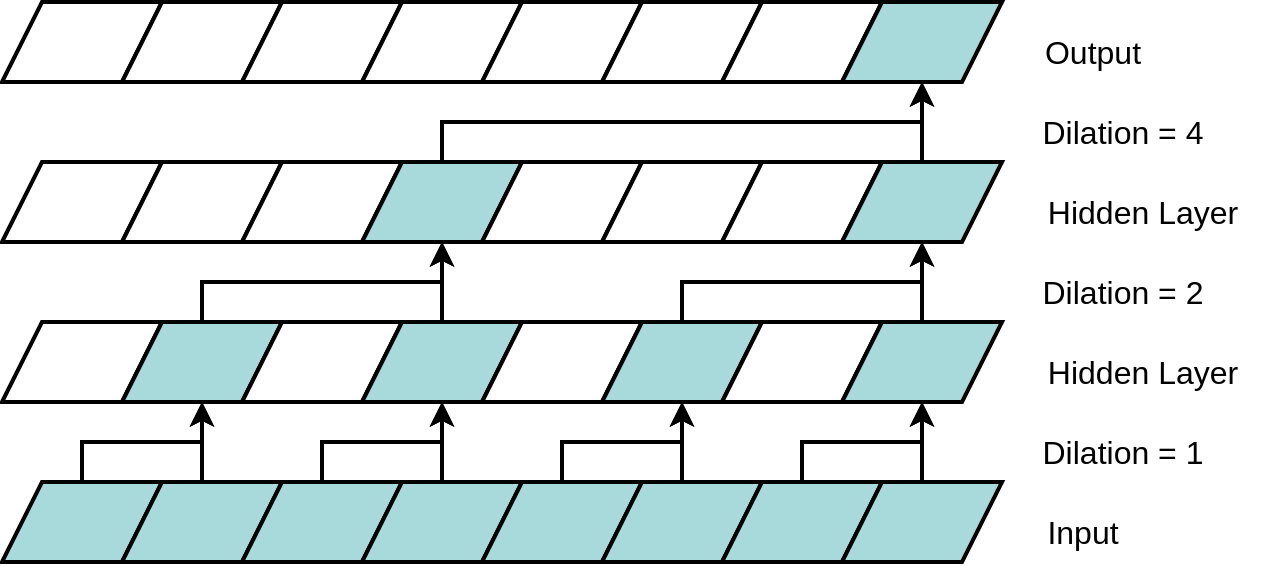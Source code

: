 <mxfile version="24.2.5" type="github">
  <diagram name="第 1 页" id="us2luh2YcuJinGLGEc4r">
    <mxGraphModel dx="1434" dy="746" grid="1" gridSize="10" guides="1" tooltips="1" connect="1" arrows="1" fold="1" page="1" pageScale="1" pageWidth="827" pageHeight="1169" math="0" shadow="0">
      <root>
        <mxCell id="0" />
        <mxCell id="1" parent="0" />
        <mxCell id="8hP-wwGZyzVtUrlT6sfT-1" value="" style="shape=parallelogram;perimeter=parallelogramPerimeter;whiteSpace=wrap;html=1;fixedSize=1;strokeColor=#000000;strokeWidth=2;" vertex="1" parent="1">
          <mxGeometry x="10" y="240" width="80" height="40" as="geometry" />
        </mxCell>
        <mxCell id="8hP-wwGZyzVtUrlT6sfT-14" value="" style="shape=parallelogram;perimeter=parallelogramPerimeter;whiteSpace=wrap;html=1;fixedSize=1;strokeColor=#000000;strokeWidth=2;" vertex="1" parent="1">
          <mxGeometry x="70" y="240" width="80" height="40" as="geometry" />
        </mxCell>
        <mxCell id="8hP-wwGZyzVtUrlT6sfT-15" value="" style="shape=parallelogram;perimeter=parallelogramPerimeter;whiteSpace=wrap;html=1;fixedSize=1;strokeColor=#000000;strokeWidth=2;" vertex="1" parent="1">
          <mxGeometry x="130" y="240" width="80" height="40" as="geometry" />
        </mxCell>
        <mxCell id="8hP-wwGZyzVtUrlT6sfT-57" style="edgeStyle=orthogonalEdgeStyle;rounded=0;orthogonalLoop=1;jettySize=auto;html=1;entryX=0.5;entryY=1;entryDx=0;entryDy=0;strokeColor=#000000;strokeWidth=2;" edge="1" parent="1" source="8hP-wwGZyzVtUrlT6sfT-16" target="8hP-wwGZyzVtUrlT6sfT-28">
          <mxGeometry relative="1" as="geometry">
            <Array as="points">
              <mxPoint x="230" y="220" />
              <mxPoint x="470" y="220" />
            </Array>
          </mxGeometry>
        </mxCell>
        <mxCell id="8hP-wwGZyzVtUrlT6sfT-16" value="" style="shape=parallelogram;perimeter=parallelogramPerimeter;whiteSpace=wrap;html=1;fixedSize=1;strokeColor=#000000;strokeWidth=2;fillColor=#A8DADC;" vertex="1" parent="1">
          <mxGeometry x="190" y="240" width="80" height="40" as="geometry" />
        </mxCell>
        <mxCell id="8hP-wwGZyzVtUrlT6sfT-17" value="" style="shape=parallelogram;perimeter=parallelogramPerimeter;whiteSpace=wrap;html=1;fixedSize=1;strokeColor=#000000;strokeWidth=2;" vertex="1" parent="1">
          <mxGeometry x="250" y="240" width="80" height="40" as="geometry" />
        </mxCell>
        <mxCell id="8hP-wwGZyzVtUrlT6sfT-18" value="" style="shape=parallelogram;perimeter=parallelogramPerimeter;whiteSpace=wrap;html=1;fixedSize=1;strokeColor=#000000;strokeWidth=2;" vertex="1" parent="1">
          <mxGeometry x="310" y="240" width="80" height="40" as="geometry" />
        </mxCell>
        <mxCell id="8hP-wwGZyzVtUrlT6sfT-19" value="" style="shape=parallelogram;perimeter=parallelogramPerimeter;whiteSpace=wrap;html=1;fixedSize=1;strokeColor=#000000;strokeWidth=2;" vertex="1" parent="1">
          <mxGeometry x="370" y="240" width="80" height="40" as="geometry" />
        </mxCell>
        <mxCell id="8hP-wwGZyzVtUrlT6sfT-58" style="edgeStyle=orthogonalEdgeStyle;rounded=0;orthogonalLoop=1;jettySize=auto;html=1;entryX=0.5;entryY=1;entryDx=0;entryDy=0;strokeColor=#000000;strokeWidth=2;fontSize=16;" edge="1" parent="1" source="8hP-wwGZyzVtUrlT6sfT-20" target="8hP-wwGZyzVtUrlT6sfT-28">
          <mxGeometry relative="1" as="geometry" />
        </mxCell>
        <mxCell id="8hP-wwGZyzVtUrlT6sfT-20" value="" style="shape=parallelogram;perimeter=parallelogramPerimeter;whiteSpace=wrap;html=1;fixedSize=1;strokeColor=#000000;strokeWidth=2;fillColor=#A8DADC;" vertex="1" parent="1">
          <mxGeometry x="430" y="240" width="80" height="40" as="geometry" />
        </mxCell>
        <mxCell id="8hP-wwGZyzVtUrlT6sfT-21" value="" style="shape=parallelogram;perimeter=parallelogramPerimeter;whiteSpace=wrap;html=1;fixedSize=1;strokeColor=#000000;strokeWidth=2;" vertex="1" parent="1">
          <mxGeometry x="10" y="160" width="80" height="40" as="geometry" />
        </mxCell>
        <mxCell id="8hP-wwGZyzVtUrlT6sfT-22" value="" style="shape=parallelogram;perimeter=parallelogramPerimeter;whiteSpace=wrap;html=1;fixedSize=1;strokeColor=#000000;strokeWidth=2;" vertex="1" parent="1">
          <mxGeometry x="70" y="160" width="80" height="40" as="geometry" />
        </mxCell>
        <mxCell id="8hP-wwGZyzVtUrlT6sfT-23" value="" style="shape=parallelogram;perimeter=parallelogramPerimeter;whiteSpace=wrap;html=1;fixedSize=1;strokeColor=#000000;strokeWidth=2;" vertex="1" parent="1">
          <mxGeometry x="130" y="160" width="80" height="40" as="geometry" />
        </mxCell>
        <mxCell id="8hP-wwGZyzVtUrlT6sfT-24" value="" style="shape=parallelogram;perimeter=parallelogramPerimeter;whiteSpace=wrap;html=1;fixedSize=1;strokeColor=#000000;strokeWidth=2;" vertex="1" parent="1">
          <mxGeometry x="190" y="160" width="80" height="40" as="geometry" />
        </mxCell>
        <mxCell id="8hP-wwGZyzVtUrlT6sfT-25" value="" style="shape=parallelogram;perimeter=parallelogramPerimeter;whiteSpace=wrap;html=1;fixedSize=1;strokeColor=#000000;strokeWidth=2;" vertex="1" parent="1">
          <mxGeometry x="250" y="160" width="80" height="40" as="geometry" />
        </mxCell>
        <mxCell id="8hP-wwGZyzVtUrlT6sfT-26" value="" style="shape=parallelogram;perimeter=parallelogramPerimeter;whiteSpace=wrap;html=1;fixedSize=1;strokeColor=#000000;strokeWidth=2;" vertex="1" parent="1">
          <mxGeometry x="310" y="160" width="80" height="40" as="geometry" />
        </mxCell>
        <mxCell id="8hP-wwGZyzVtUrlT6sfT-27" value="" style="shape=parallelogram;perimeter=parallelogramPerimeter;whiteSpace=wrap;html=1;fixedSize=1;strokeColor=#000000;strokeWidth=2;" vertex="1" parent="1">
          <mxGeometry x="370" y="160" width="80" height="40" as="geometry" />
        </mxCell>
        <mxCell id="8hP-wwGZyzVtUrlT6sfT-28" value="" style="shape=parallelogram;perimeter=parallelogramPerimeter;whiteSpace=wrap;html=1;fixedSize=1;strokeColor=#000000;strokeWidth=2;fillColor=#A8DADC;" vertex="1" parent="1">
          <mxGeometry x="430" y="160" width="80" height="40" as="geometry" />
        </mxCell>
        <mxCell id="8hP-wwGZyzVtUrlT6sfT-29" value="" style="shape=parallelogram;perimeter=parallelogramPerimeter;whiteSpace=wrap;html=1;fixedSize=1;strokeColor=#000000;strokeWidth=2;" vertex="1" parent="1">
          <mxGeometry x="10" y="320" width="80" height="40" as="geometry" />
        </mxCell>
        <mxCell id="8hP-wwGZyzVtUrlT6sfT-55" style="edgeStyle=orthogonalEdgeStyle;rounded=0;orthogonalLoop=1;jettySize=auto;html=1;entryX=0.5;entryY=1;entryDx=0;entryDy=0;strokeColor=#000000;strokeWidth=2;" edge="1" parent="1" source="8hP-wwGZyzVtUrlT6sfT-30" target="8hP-wwGZyzVtUrlT6sfT-16">
          <mxGeometry relative="1" as="geometry">
            <Array as="points">
              <mxPoint x="110" y="300" />
              <mxPoint x="230" y="300" />
            </Array>
          </mxGeometry>
        </mxCell>
        <mxCell id="8hP-wwGZyzVtUrlT6sfT-30" value="" style="shape=parallelogram;perimeter=parallelogramPerimeter;whiteSpace=wrap;html=1;fixedSize=1;strokeColor=#000000;strokeWidth=2;fillColor=#A8DADC;" vertex="1" parent="1">
          <mxGeometry x="70" y="320" width="80" height="40" as="geometry" />
        </mxCell>
        <mxCell id="8hP-wwGZyzVtUrlT6sfT-31" value="" style="shape=parallelogram;perimeter=parallelogramPerimeter;whiteSpace=wrap;html=1;fixedSize=1;strokeColor=#000000;strokeWidth=2;" vertex="1" parent="1">
          <mxGeometry x="130" y="320" width="80" height="40" as="geometry" />
        </mxCell>
        <mxCell id="8hP-wwGZyzVtUrlT6sfT-56" style="edgeStyle=orthogonalEdgeStyle;rounded=0;orthogonalLoop=1;jettySize=auto;html=1;strokeColor=#000000;strokeWidth=2;" edge="1" parent="1" source="8hP-wwGZyzVtUrlT6sfT-32">
          <mxGeometry relative="1" as="geometry">
            <mxPoint x="230" y="280" as="targetPoint" />
          </mxGeometry>
        </mxCell>
        <mxCell id="8hP-wwGZyzVtUrlT6sfT-32" value="" style="shape=parallelogram;perimeter=parallelogramPerimeter;whiteSpace=wrap;html=1;fixedSize=1;strokeColor=#000000;strokeWidth=2;fillColor=#A8DADC;" vertex="1" parent="1">
          <mxGeometry x="190" y="320" width="80" height="40" as="geometry" />
        </mxCell>
        <mxCell id="8hP-wwGZyzVtUrlT6sfT-33" value="" style="shape=parallelogram;perimeter=parallelogramPerimeter;whiteSpace=wrap;html=1;fixedSize=1;strokeColor=#000000;strokeWidth=2;" vertex="1" parent="1">
          <mxGeometry x="250" y="320" width="80" height="40" as="geometry" />
        </mxCell>
        <mxCell id="8hP-wwGZyzVtUrlT6sfT-53" style="edgeStyle=orthogonalEdgeStyle;rounded=0;orthogonalLoop=1;jettySize=auto;html=1;entryX=0.5;entryY=1;entryDx=0;entryDy=0;strokeColor=#000000;strokeWidth=2;" edge="1" parent="1" source="8hP-wwGZyzVtUrlT6sfT-34" target="8hP-wwGZyzVtUrlT6sfT-20">
          <mxGeometry relative="1" as="geometry">
            <Array as="points">
              <mxPoint x="350" y="300" />
              <mxPoint x="470" y="300" />
            </Array>
          </mxGeometry>
        </mxCell>
        <mxCell id="8hP-wwGZyzVtUrlT6sfT-34" value="" style="shape=parallelogram;perimeter=parallelogramPerimeter;whiteSpace=wrap;html=1;fixedSize=1;strokeColor=#000000;strokeWidth=2;fillColor=#A8DADC;" vertex="1" parent="1">
          <mxGeometry x="310" y="320" width="80" height="40" as="geometry" />
        </mxCell>
        <mxCell id="8hP-wwGZyzVtUrlT6sfT-35" value="" style="shape=parallelogram;perimeter=parallelogramPerimeter;whiteSpace=wrap;html=1;fixedSize=1;strokeColor=#000000;strokeWidth=2;" vertex="1" parent="1">
          <mxGeometry x="370" y="320" width="80" height="40" as="geometry" />
        </mxCell>
        <mxCell id="8hP-wwGZyzVtUrlT6sfT-54" style="edgeStyle=orthogonalEdgeStyle;rounded=0;orthogonalLoop=1;jettySize=auto;html=1;strokeColor=#000000;strokeWidth=2;fontSize=16;" edge="1" parent="1" source="8hP-wwGZyzVtUrlT6sfT-36">
          <mxGeometry relative="1" as="geometry">
            <mxPoint x="470" y="280" as="targetPoint" />
          </mxGeometry>
        </mxCell>
        <mxCell id="8hP-wwGZyzVtUrlT6sfT-36" value="" style="shape=parallelogram;perimeter=parallelogramPerimeter;whiteSpace=wrap;html=1;fixedSize=1;strokeColor=#000000;strokeWidth=2;fillColor=#A8DADC;" vertex="1" parent="1">
          <mxGeometry x="430" y="320" width="80" height="40" as="geometry" />
        </mxCell>
        <mxCell id="8hP-wwGZyzVtUrlT6sfT-52" style="edgeStyle=orthogonalEdgeStyle;rounded=0;orthogonalLoop=1;jettySize=auto;html=1;entryX=0.5;entryY=1;entryDx=0;entryDy=0;strokeColor=#000000;strokeWidth=2;" edge="1" parent="1" source="8hP-wwGZyzVtUrlT6sfT-37" target="8hP-wwGZyzVtUrlT6sfT-30">
          <mxGeometry relative="1" as="geometry" />
        </mxCell>
        <mxCell id="8hP-wwGZyzVtUrlT6sfT-37" value="" style="shape=parallelogram;perimeter=parallelogramPerimeter;whiteSpace=wrap;html=1;fixedSize=1;strokeColor=#000000;strokeWidth=2;fillColor=#A8DADC;" vertex="1" parent="1">
          <mxGeometry x="10" y="400" width="80" height="40" as="geometry" />
        </mxCell>
        <mxCell id="8hP-wwGZyzVtUrlT6sfT-51" style="edgeStyle=orthogonalEdgeStyle;rounded=0;orthogonalLoop=1;jettySize=auto;html=1;entryX=0.5;entryY=1;entryDx=0;entryDy=0;strokeColor=#000000;strokeWidth=2;" edge="1" parent="1" source="8hP-wwGZyzVtUrlT6sfT-38" target="8hP-wwGZyzVtUrlT6sfT-30">
          <mxGeometry relative="1" as="geometry" />
        </mxCell>
        <mxCell id="8hP-wwGZyzVtUrlT6sfT-38" value="" style="shape=parallelogram;perimeter=parallelogramPerimeter;whiteSpace=wrap;html=1;fixedSize=1;strokeColor=#000000;strokeWidth=2;fillColor=#A8DADC;" vertex="1" parent="1">
          <mxGeometry x="70" y="400" width="80" height="40" as="geometry" />
        </mxCell>
        <mxCell id="8hP-wwGZyzVtUrlT6sfT-50" style="edgeStyle=orthogonalEdgeStyle;rounded=0;orthogonalLoop=1;jettySize=auto;html=1;entryX=0.5;entryY=1;entryDx=0;entryDy=0;strokeColor=#000000;strokeWidth=2;" edge="1" parent="1" source="8hP-wwGZyzVtUrlT6sfT-39" target="8hP-wwGZyzVtUrlT6sfT-32">
          <mxGeometry relative="1" as="geometry" />
        </mxCell>
        <mxCell id="8hP-wwGZyzVtUrlT6sfT-39" value="" style="shape=parallelogram;perimeter=parallelogramPerimeter;whiteSpace=wrap;html=1;fixedSize=1;strokeColor=#000000;strokeWidth=2;fillColor=#A8DADC;" vertex="1" parent="1">
          <mxGeometry x="130" y="400" width="80" height="40" as="geometry" />
        </mxCell>
        <mxCell id="8hP-wwGZyzVtUrlT6sfT-49" style="edgeStyle=orthogonalEdgeStyle;rounded=0;orthogonalLoop=1;jettySize=auto;html=1;entryX=0.5;entryY=1;entryDx=0;entryDy=0;strokeColor=#000000;strokeWidth=2;" edge="1" parent="1" source="8hP-wwGZyzVtUrlT6sfT-40" target="8hP-wwGZyzVtUrlT6sfT-32">
          <mxGeometry relative="1" as="geometry" />
        </mxCell>
        <mxCell id="8hP-wwGZyzVtUrlT6sfT-40" value="" style="shape=parallelogram;perimeter=parallelogramPerimeter;whiteSpace=wrap;html=1;fixedSize=1;strokeColor=#000000;strokeWidth=2;fillColor=#A8DADC;" vertex="1" parent="1">
          <mxGeometry x="190" y="400" width="80" height="40" as="geometry" />
        </mxCell>
        <mxCell id="8hP-wwGZyzVtUrlT6sfT-48" style="edgeStyle=orthogonalEdgeStyle;rounded=0;orthogonalLoop=1;jettySize=auto;html=1;entryX=0.5;entryY=1;entryDx=0;entryDy=0;strokeColor=#000000;strokeWidth=2;" edge="1" parent="1" source="8hP-wwGZyzVtUrlT6sfT-41" target="8hP-wwGZyzVtUrlT6sfT-34">
          <mxGeometry relative="1" as="geometry" />
        </mxCell>
        <mxCell id="8hP-wwGZyzVtUrlT6sfT-41" value="" style="shape=parallelogram;perimeter=parallelogramPerimeter;whiteSpace=wrap;html=1;fixedSize=1;strokeColor=#000000;strokeWidth=2;fillColor=#A8DADC;" vertex="1" parent="1">
          <mxGeometry x="250" y="400" width="80" height="40" as="geometry" />
        </mxCell>
        <mxCell id="8hP-wwGZyzVtUrlT6sfT-47" style="edgeStyle=orthogonalEdgeStyle;rounded=0;orthogonalLoop=1;jettySize=auto;html=1;entryX=0.5;entryY=1;entryDx=0;entryDy=0;strokeColor=#000000;strokeWidth=2;" edge="1" parent="1" source="8hP-wwGZyzVtUrlT6sfT-42" target="8hP-wwGZyzVtUrlT6sfT-34">
          <mxGeometry relative="1" as="geometry" />
        </mxCell>
        <mxCell id="8hP-wwGZyzVtUrlT6sfT-42" value="" style="shape=parallelogram;perimeter=parallelogramPerimeter;whiteSpace=wrap;html=1;fixedSize=1;strokeColor=#000000;strokeWidth=2;fillColor=#A8DADC;" vertex="1" parent="1">
          <mxGeometry x="310" y="400" width="80" height="40" as="geometry" />
        </mxCell>
        <mxCell id="8hP-wwGZyzVtUrlT6sfT-46" style="edgeStyle=orthogonalEdgeStyle;rounded=0;orthogonalLoop=1;jettySize=auto;html=1;entryX=0.5;entryY=1;entryDx=0;entryDy=0;strokeColor=#000000;strokeWidth=2;" edge="1" parent="1" source="8hP-wwGZyzVtUrlT6sfT-43" target="8hP-wwGZyzVtUrlT6sfT-36">
          <mxGeometry relative="1" as="geometry" />
        </mxCell>
        <mxCell id="8hP-wwGZyzVtUrlT6sfT-43" value="" style="shape=parallelogram;perimeter=parallelogramPerimeter;whiteSpace=wrap;html=1;fixedSize=1;strokeColor=#000000;strokeWidth=2;fillColor=#A8DADC;" vertex="1" parent="1">
          <mxGeometry x="370" y="400" width="80" height="40" as="geometry" />
        </mxCell>
        <mxCell id="8hP-wwGZyzVtUrlT6sfT-45" style="edgeStyle=orthogonalEdgeStyle;rounded=0;orthogonalLoop=1;jettySize=auto;html=1;entryX=0.5;entryY=1;entryDx=0;entryDy=0;strokeColor=#000000;strokeWidth=2;fontSize=16;" edge="1" parent="1" source="8hP-wwGZyzVtUrlT6sfT-44" target="8hP-wwGZyzVtUrlT6sfT-36">
          <mxGeometry relative="1" as="geometry" />
        </mxCell>
        <mxCell id="8hP-wwGZyzVtUrlT6sfT-44" value="" style="shape=parallelogram;perimeter=parallelogramPerimeter;whiteSpace=wrap;html=1;fixedSize=1;strokeColor=#000000;strokeWidth=2;labelBackgroundColor=none;fillColor=#A8DADC;" vertex="1" parent="1">
          <mxGeometry x="430" y="400" width="80" height="40" as="geometry" />
        </mxCell>
        <mxCell id="8hP-wwGZyzVtUrlT6sfT-59" value="Input" style="text;html=1;align=center;verticalAlign=middle;resizable=0;points=[];autosize=1;strokeColor=none;fillColor=none;fontSize=16;" vertex="1" parent="1">
          <mxGeometry x="520" y="410" width="60" height="30" as="geometry" />
        </mxCell>
        <mxCell id="8hP-wwGZyzVtUrlT6sfT-60" value="Dilation = 1" style="text;html=1;align=center;verticalAlign=middle;resizable=0;points=[];autosize=1;strokeColor=none;fillColor=none;fontSize=16;" vertex="1" parent="1">
          <mxGeometry x="520" y="370" width="100" height="30" as="geometry" />
        </mxCell>
        <mxCell id="8hP-wwGZyzVtUrlT6sfT-61" value="Hidden Layer" style="text;html=1;align=center;verticalAlign=middle;resizable=0;points=[];autosize=1;strokeColor=none;fillColor=none;fontSize=16;" vertex="1" parent="1">
          <mxGeometry x="520" y="330" width="120" height="30" as="geometry" />
        </mxCell>
        <mxCell id="8hP-wwGZyzVtUrlT6sfT-62" value="Hidden Layer" style="text;html=1;align=center;verticalAlign=middle;resizable=0;points=[];autosize=1;strokeColor=none;fillColor=none;fontSize=16;" vertex="1" parent="1">
          <mxGeometry x="520" y="250" width="120" height="30" as="geometry" />
        </mxCell>
        <mxCell id="8hP-wwGZyzVtUrlT6sfT-63" value="Dilation = 2" style="text;html=1;align=center;verticalAlign=middle;resizable=0;points=[];autosize=1;strokeColor=none;fillColor=none;fontSize=16;" vertex="1" parent="1">
          <mxGeometry x="520" y="290" width="100" height="30" as="geometry" />
        </mxCell>
        <mxCell id="8hP-wwGZyzVtUrlT6sfT-64" value="Dilation = 4" style="text;html=1;align=center;verticalAlign=middle;resizable=0;points=[];autosize=1;strokeColor=none;fillColor=none;fontSize=16;" vertex="1" parent="1">
          <mxGeometry x="520" y="210" width="100" height="30" as="geometry" />
        </mxCell>
        <mxCell id="8hP-wwGZyzVtUrlT6sfT-65" value="Output" style="text;html=1;align=center;verticalAlign=middle;resizable=0;points=[];autosize=1;strokeColor=none;fillColor=none;fontSize=16;" vertex="1" parent="1">
          <mxGeometry x="520" y="170" width="70" height="30" as="geometry" />
        </mxCell>
      </root>
    </mxGraphModel>
  </diagram>
</mxfile>
